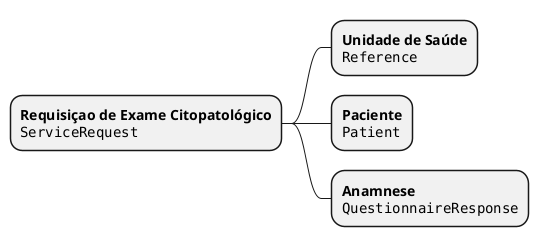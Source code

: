 @startmindmap servicerequest

+ **Requisiçao de Exame Citopatológico**\n""ServiceRequest""
++ **Unidade de Saúde**\n""Reference""
++ **Paciente**\n""Patient""
++ **Anamnese**\n""QuestionnaireResponse""

@enduml